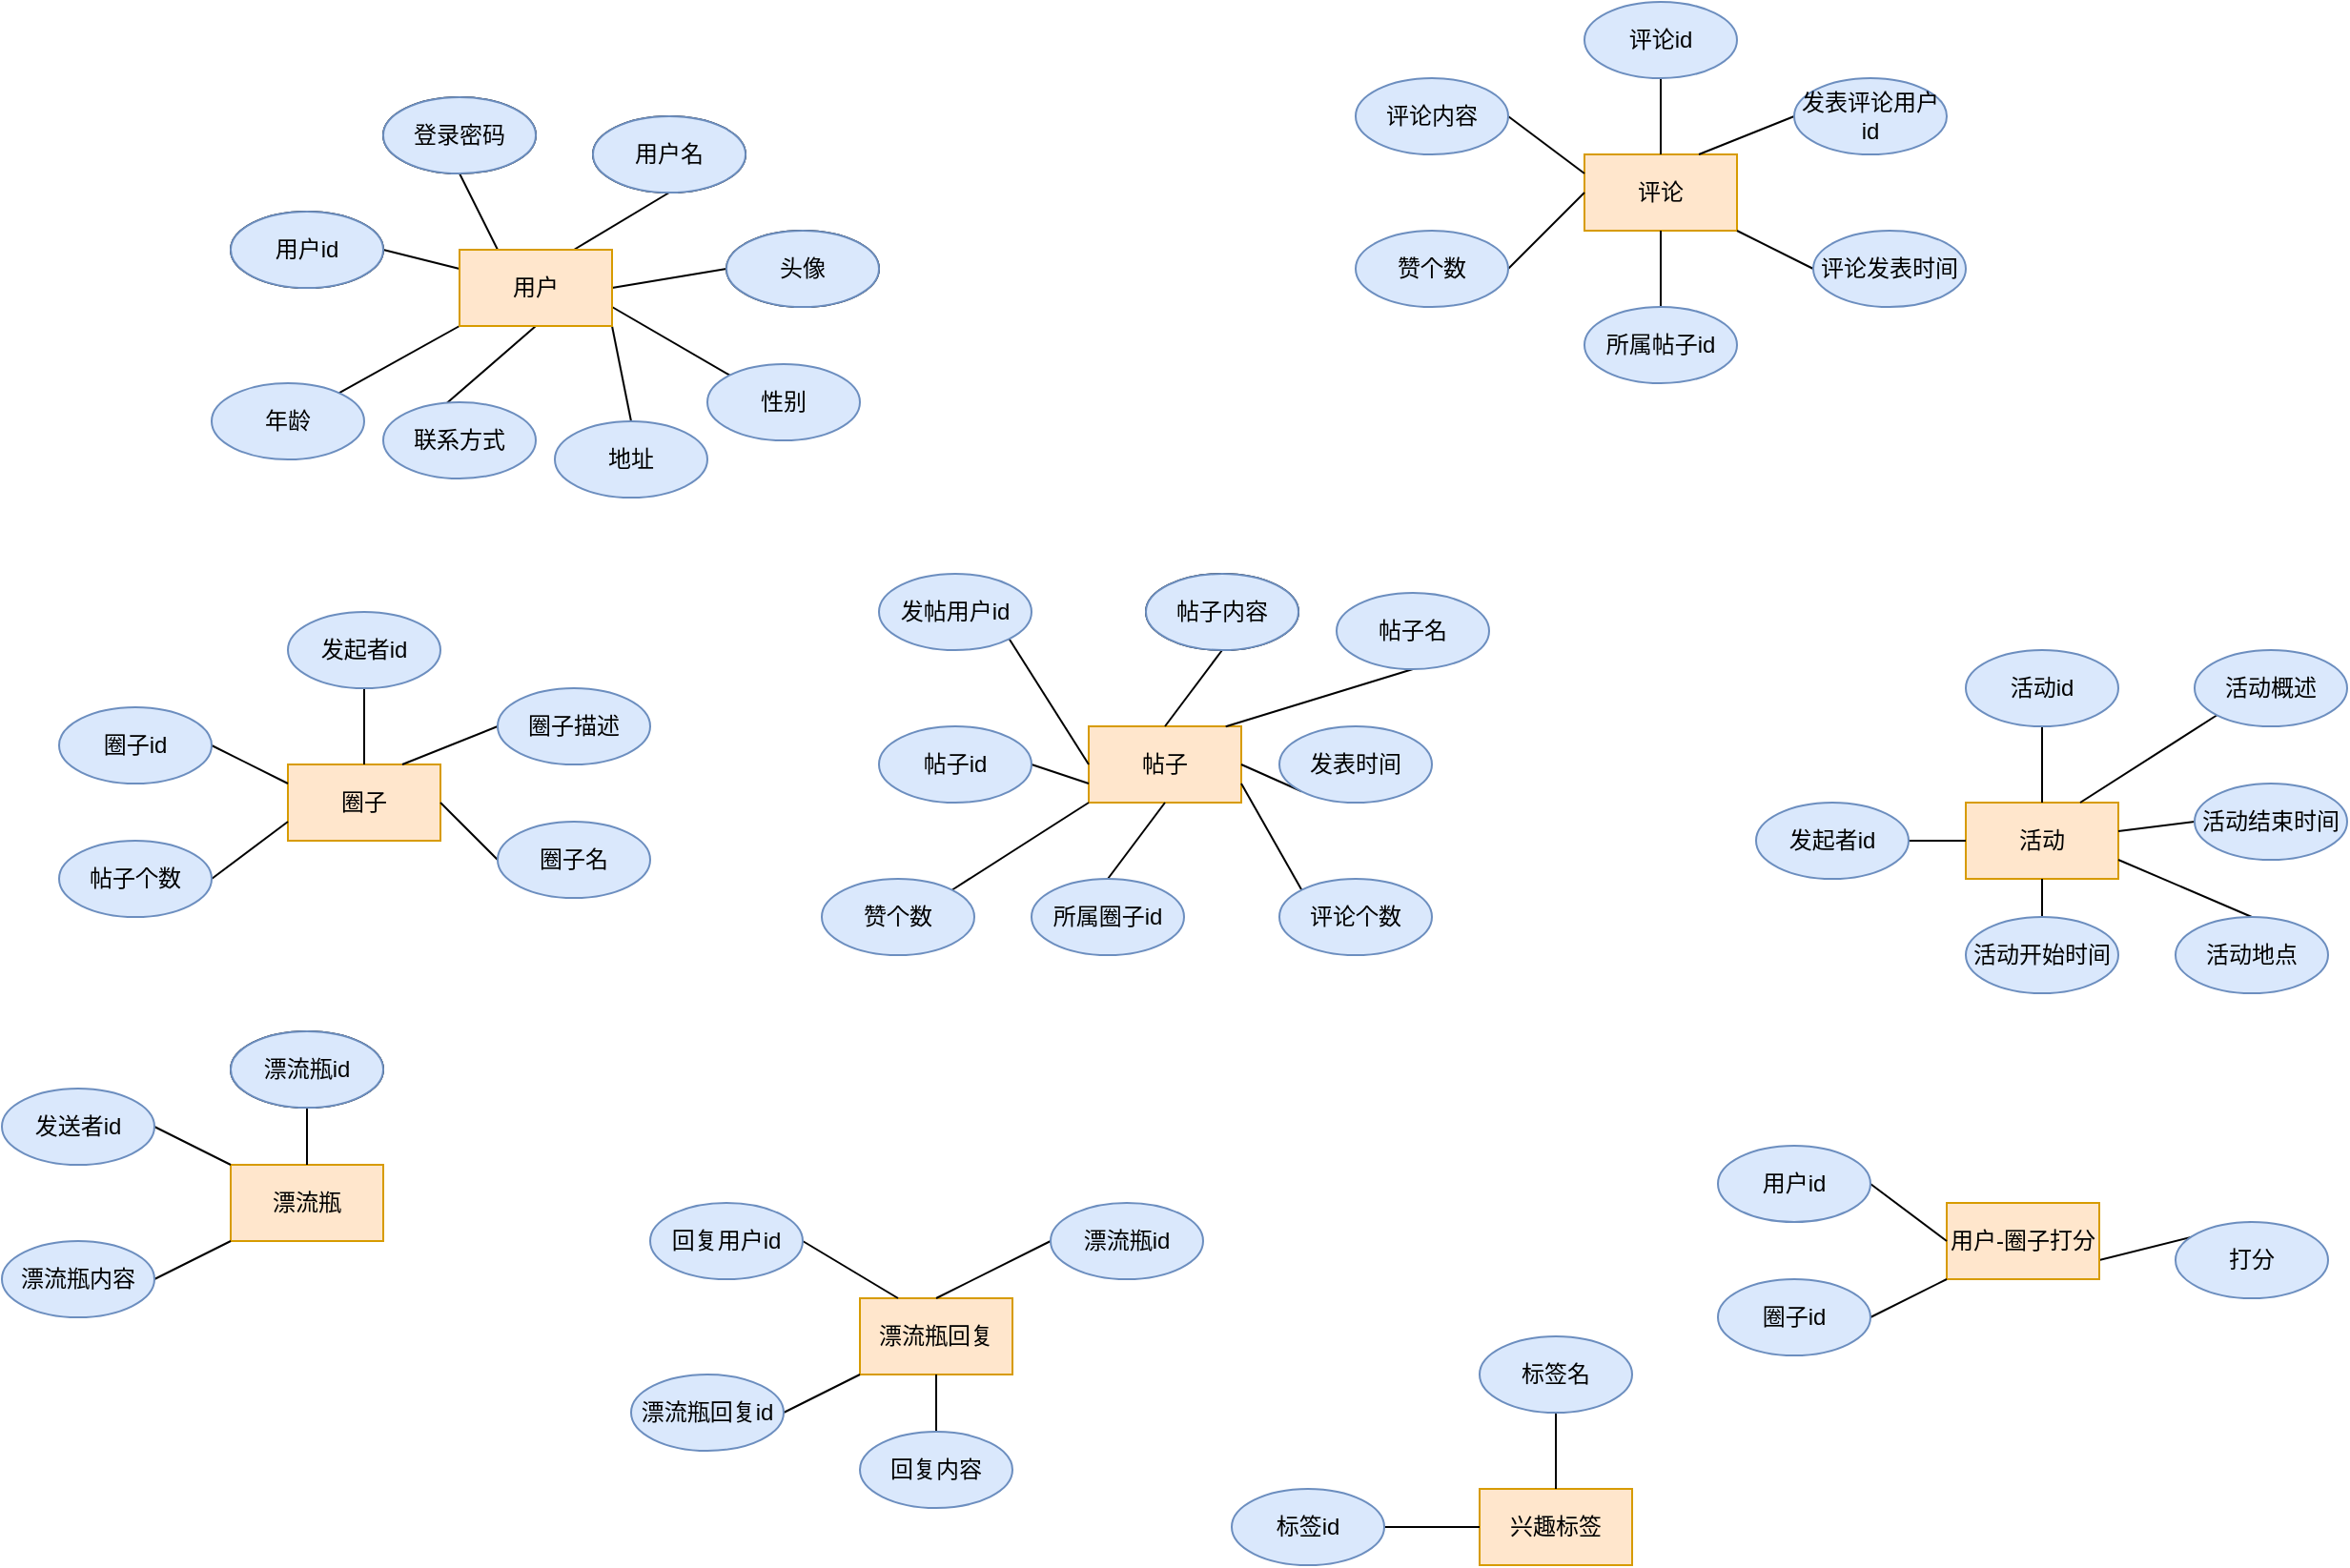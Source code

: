 <mxfile version="16.5.1" type="device"><diagram id="xInfcttw8nrmx8BQ5sxw" name="第 1 页"><mxGraphModel dx="1695" dy="1298" grid="1" gridSize="10" guides="1" tooltips="1" connect="1" arrows="1" fold="1" page="1" pageScale="1" pageWidth="1920" pageHeight="1200" math="0" shadow="0"><root><mxCell id="0"/><mxCell id="1" parent="0"/><mxCell id="R25PAJVeIMZyZ33Y5Q5--1" style="rounded=0;orthogonalLoop=1;jettySize=auto;html=1;exitX=0;exitY=0.25;exitDx=0;exitDy=0;entryX=1;entryY=0.5;entryDx=0;entryDy=0;endArrow=none;endFill=0;" parent="1" source="v2C_9lvYUQMxRupG6M7m-1" target="v2C_9lvYUQMxRupG6M7m-7" edge="1"><mxGeometry relative="1" as="geometry"/></mxCell><mxCell id="R25PAJVeIMZyZ33Y5Q5--2" style="edgeStyle=none;rounded=0;orthogonalLoop=1;jettySize=auto;html=1;exitX=0.25;exitY=0;exitDx=0;exitDy=0;entryX=0.5;entryY=1;entryDx=0;entryDy=0;endArrow=none;endFill=0;" parent="1" source="v2C_9lvYUQMxRupG6M7m-1" target="v2C_9lvYUQMxRupG6M7m-3" edge="1"><mxGeometry relative="1" as="geometry"/></mxCell><mxCell id="R25PAJVeIMZyZ33Y5Q5--3" style="edgeStyle=none;rounded=0;orthogonalLoop=1;jettySize=auto;html=1;exitX=0.75;exitY=0;exitDx=0;exitDy=0;entryX=0.5;entryY=1;entryDx=0;entryDy=0;endArrow=none;endFill=0;" parent="1" source="v2C_9lvYUQMxRupG6M7m-1" target="v2C_9lvYUQMxRupG6M7m-2" edge="1"><mxGeometry relative="1" as="geometry"/></mxCell><mxCell id="R25PAJVeIMZyZ33Y5Q5--4" style="edgeStyle=none;rounded=0;orthogonalLoop=1;jettySize=auto;html=1;exitX=1;exitY=0.5;exitDx=0;exitDy=0;entryX=0;entryY=0.5;entryDx=0;entryDy=0;endArrow=none;endFill=0;" parent="1" source="v2C_9lvYUQMxRupG6M7m-1" target="v2C_9lvYUQMxRupG6M7m-5" edge="1"><mxGeometry relative="1" as="geometry"/></mxCell><mxCell id="S6kVoLiV8K1FVqSx38r8-3" style="rounded=0;orthogonalLoop=1;jettySize=auto;html=1;exitX=0;exitY=1;exitDx=0;exitDy=0;endArrow=none;endFill=0;" edge="1" parent="1" source="v2C_9lvYUQMxRupG6M7m-1" target="S6kVoLiV8K1FVqSx38r8-1"><mxGeometry relative="1" as="geometry"/></mxCell><mxCell id="S6kVoLiV8K1FVqSx38r8-4" style="edgeStyle=none;rounded=0;orthogonalLoop=1;jettySize=auto;html=1;exitX=1;exitY=1;exitDx=0;exitDy=0;entryX=0.5;entryY=0;entryDx=0;entryDy=0;endArrow=none;endFill=0;" edge="1" parent="1" source="v2C_9lvYUQMxRupG6M7m-1" target="S6kVoLiV8K1FVqSx38r8-2"><mxGeometry relative="1" as="geometry"/></mxCell><mxCell id="S6kVoLiV8K1FVqSx38r8-6" style="edgeStyle=none;rounded=0;orthogonalLoop=1;jettySize=auto;html=1;exitX=0.5;exitY=1;exitDx=0;exitDy=0;entryX=0.4;entryY=0.042;entryDx=0;entryDy=0;entryPerimeter=0;endArrow=none;endFill=0;" edge="1" parent="1" source="v2C_9lvYUQMxRupG6M7m-1" target="R25PAJVeIMZyZ33Y5Q5--48"><mxGeometry relative="1" as="geometry"/></mxCell><mxCell id="S6kVoLiV8K1FVqSx38r8-7" style="edgeStyle=none;rounded=0;orthogonalLoop=1;jettySize=auto;html=1;exitX=1;exitY=0.75;exitDx=0;exitDy=0;entryX=0;entryY=0;entryDx=0;entryDy=0;endArrow=none;endFill=0;" edge="1" parent="1" source="v2C_9lvYUQMxRupG6M7m-1" target="S6kVoLiV8K1FVqSx38r8-5"><mxGeometry relative="1" as="geometry"/></mxCell><mxCell id="v2C_9lvYUQMxRupG6M7m-1" value="用户" style="rounded=0;whiteSpace=wrap;html=1;fillColor=#ffe6cc;strokeColor=#d79b00;" parent="1" vertex="1"><mxGeometry x="510" y="260" width="80" height="40" as="geometry"/></mxCell><mxCell id="v2C_9lvYUQMxRupG6M7m-2" value="用户名" style="ellipse;whiteSpace=wrap;html=1;" parent="1" vertex="1"><mxGeometry x="580" y="190" width="80" height="40" as="geometry"/></mxCell><mxCell id="v2C_9lvYUQMxRupG6M7m-3" value="登录密码" style="ellipse;whiteSpace=wrap;html=1;" parent="1" vertex="1"><mxGeometry x="470" y="180" width="80" height="40" as="geometry"/></mxCell><mxCell id="v2C_9lvYUQMxRupG6M7m-5" value="头像" style="ellipse;whiteSpace=wrap;html=1;" parent="1" vertex="1"><mxGeometry x="650" y="250" width="80" height="40" as="geometry"/></mxCell><mxCell id="v2C_9lvYUQMxRupG6M7m-7" value="用户id" style="ellipse;whiteSpace=wrap;html=1;" parent="1" vertex="1"><mxGeometry x="390" y="240" width="80" height="40" as="geometry"/></mxCell><mxCell id="v2C_9lvYUQMxRupG6M7m-8" value="圈子" style="rounded=0;whiteSpace=wrap;html=1;fillColor=#ffe6cc;strokeColor=#d79b00;" parent="1" vertex="1"><mxGeometry x="420" y="530" width="80" height="40" as="geometry"/></mxCell><mxCell id="R25PAJVeIMZyZ33Y5Q5--13" style="edgeStyle=none;rounded=0;orthogonalLoop=1;jettySize=auto;html=1;exitX=1;exitY=0.5;exitDx=0;exitDy=0;endArrow=none;endFill=0;entryX=0;entryY=0.25;entryDx=0;entryDy=0;" parent="1" source="v2C_9lvYUQMxRupG6M7m-9" target="v2C_9lvYUQMxRupG6M7m-8" edge="1"><mxGeometry relative="1" as="geometry"><mxPoint x="410" y="570" as="targetPoint"/></mxGeometry></mxCell><mxCell id="v2C_9lvYUQMxRupG6M7m-9" value="圈子id" style="ellipse;whiteSpace=wrap;html=1;fillColor=#dae8fc;strokeColor=#6c8ebf;" parent="1" vertex="1"><mxGeometry x="300" y="500" width="80" height="40" as="geometry"/></mxCell><mxCell id="R25PAJVeIMZyZ33Y5Q5--12" style="edgeStyle=none;rounded=0;orthogonalLoop=1;jettySize=auto;html=1;exitX=0.5;exitY=1;exitDx=0;exitDy=0;entryX=0.5;entryY=0;entryDx=0;entryDy=0;endArrow=none;endFill=0;" parent="1" source="v2C_9lvYUQMxRupG6M7m-10" target="v2C_9lvYUQMxRupG6M7m-8" edge="1"><mxGeometry relative="1" as="geometry"/></mxCell><mxCell id="v2C_9lvYUQMxRupG6M7m-10" value="发起者id" style="ellipse;whiteSpace=wrap;html=1;fillColor=#dae8fc;strokeColor=#6c8ebf;" parent="1" vertex="1"><mxGeometry x="420" y="450" width="80" height="40" as="geometry"/></mxCell><mxCell id="v2C_9lvYUQMxRupG6M7m-11" value="帖子" style="rounded=0;whiteSpace=wrap;html=1;fillColor=#ffe6cc;strokeColor=#d79b00;" parent="1" vertex="1"><mxGeometry x="840" y="510" width="80" height="40" as="geometry"/></mxCell><mxCell id="R25PAJVeIMZyZ33Y5Q5--18" style="edgeStyle=none;rounded=0;orthogonalLoop=1;jettySize=auto;html=1;exitX=1;exitY=0.5;exitDx=0;exitDy=0;endArrow=none;endFill=0;entryX=0;entryY=0.75;entryDx=0;entryDy=0;" parent="1" source="v2C_9lvYUQMxRupG6M7m-12" target="v2C_9lvYUQMxRupG6M7m-11" edge="1"><mxGeometry relative="1" as="geometry"><mxPoint x="830" y="550" as="targetPoint"/></mxGeometry></mxCell><mxCell id="v2C_9lvYUQMxRupG6M7m-12" value="帖子id" style="ellipse;whiteSpace=wrap;html=1;fillColor=#dae8fc;strokeColor=#6c8ebf;" parent="1" vertex="1"><mxGeometry x="730" y="510" width="80" height="40" as="geometry"/></mxCell><mxCell id="R25PAJVeIMZyZ33Y5Q5--20" style="edgeStyle=none;rounded=0;orthogonalLoop=1;jettySize=auto;html=1;exitX=0.5;exitY=0;exitDx=0;exitDy=0;entryX=0.5;entryY=1;entryDx=0;entryDy=0;endArrow=none;endFill=0;" parent="1" source="v2C_9lvYUQMxRupG6M7m-13" target="v2C_9lvYUQMxRupG6M7m-11" edge="1"><mxGeometry relative="1" as="geometry"/></mxCell><mxCell id="v2C_9lvYUQMxRupG6M7m-13" value="所属圈子id" style="ellipse;whiteSpace=wrap;html=1;fillColor=#dae8fc;strokeColor=#6c8ebf;" parent="1" vertex="1"><mxGeometry x="810" y="590" width="80" height="40" as="geometry"/></mxCell><mxCell id="R25PAJVeIMZyZ33Y5Q5--16" style="edgeStyle=none;rounded=0;orthogonalLoop=1;jettySize=auto;html=1;exitX=0;exitY=0.5;exitDx=0;exitDy=0;entryX=0.75;entryY=0;entryDx=0;entryDy=0;endArrow=none;endFill=0;" parent="1" source="v2C_9lvYUQMxRupG6M7m-15" target="v2C_9lvYUQMxRupG6M7m-8" edge="1"><mxGeometry relative="1" as="geometry"/></mxCell><mxCell id="v2C_9lvYUQMxRupG6M7m-15" value="圈子描述" style="ellipse;whiteSpace=wrap;html=1;fillColor=#dae8fc;strokeColor=#6c8ebf;" parent="1" vertex="1"><mxGeometry x="530" y="490" width="80" height="40" as="geometry"/></mxCell><mxCell id="v2C_9lvYUQMxRupG6M7m-16" value="帖子内容" style="ellipse;whiteSpace=wrap;html=1;" parent="1" vertex="1"><mxGeometry x="870" y="430" width="80" height="40" as="geometry"/></mxCell><mxCell id="R25PAJVeIMZyZ33Y5Q5--17" style="edgeStyle=none;rounded=0;orthogonalLoop=1;jettySize=auto;html=1;exitX=1;exitY=1;exitDx=0;exitDy=0;entryX=0;entryY=0.5;entryDx=0;entryDy=0;endArrow=none;endFill=0;" parent="1" source="v2C_9lvYUQMxRupG6M7m-17" target="v2C_9lvYUQMxRupG6M7m-11" edge="1"><mxGeometry relative="1" as="geometry"/></mxCell><mxCell id="v2C_9lvYUQMxRupG6M7m-17" value="发帖用户id" style="ellipse;whiteSpace=wrap;html=1;fillColor=#dae8fc;strokeColor=#6c8ebf;" parent="1" vertex="1"><mxGeometry x="730" y="430" width="80" height="40" as="geometry"/></mxCell><mxCell id="v2C_9lvYUQMxRupG6M7m-18" value="评论" style="rounded=0;whiteSpace=wrap;html=1;fillColor=#ffe6cc;strokeColor=#d79b00;" parent="1" vertex="1"><mxGeometry x="1100" y="210" width="80" height="40" as="geometry"/></mxCell><mxCell id="R25PAJVeIMZyZ33Y5Q5--14" style="edgeStyle=none;rounded=0;orthogonalLoop=1;jettySize=auto;html=1;exitX=1;exitY=0.5;exitDx=0;exitDy=0;entryX=0;entryY=0.75;entryDx=0;entryDy=0;endArrow=none;endFill=0;" parent="1" source="v2C_9lvYUQMxRupG6M7m-19" target="v2C_9lvYUQMxRupG6M7m-8" edge="1"><mxGeometry relative="1" as="geometry"/></mxCell><mxCell id="v2C_9lvYUQMxRupG6M7m-19" value="帖子个数" style="ellipse;whiteSpace=wrap;html=1;fillColor=#dae8fc;strokeColor=#6c8ebf;" parent="1" vertex="1"><mxGeometry x="300" y="570" width="80" height="40" as="geometry"/></mxCell><mxCell id="R25PAJVeIMZyZ33Y5Q5--23" style="edgeStyle=none;rounded=0;orthogonalLoop=1;jettySize=auto;html=1;exitX=0;exitY=1;exitDx=0;exitDy=0;entryX=1;entryY=0.5;entryDx=0;entryDy=0;endArrow=none;endFill=0;" parent="1" source="v2C_9lvYUQMxRupG6M7m-20" target="v2C_9lvYUQMxRupG6M7m-11" edge="1"><mxGeometry relative="1" as="geometry"/></mxCell><mxCell id="v2C_9lvYUQMxRupG6M7m-20" value="发表时间" style="ellipse;whiteSpace=wrap;html=1;fillColor=#dae8fc;strokeColor=#6c8ebf;" parent="1" vertex="1"><mxGeometry x="940" y="510" width="80" height="40" as="geometry"/></mxCell><mxCell id="R25PAJVeIMZyZ33Y5Q5--24" style="edgeStyle=none;rounded=0;orthogonalLoop=1;jettySize=auto;html=1;exitX=0;exitY=0;exitDx=0;exitDy=0;entryX=1;entryY=0.75;entryDx=0;entryDy=0;endArrow=none;endFill=0;" parent="1" source="v2C_9lvYUQMxRupG6M7m-21" target="v2C_9lvYUQMxRupG6M7m-11" edge="1"><mxGeometry relative="1" as="geometry"/></mxCell><mxCell id="v2C_9lvYUQMxRupG6M7m-21" value="评论个数" style="ellipse;whiteSpace=wrap;html=1;fillColor=#dae8fc;strokeColor=#6c8ebf;" parent="1" vertex="1"><mxGeometry x="940" y="590" width="80" height="40" as="geometry"/></mxCell><mxCell id="R25PAJVeIMZyZ33Y5Q5--21" style="edgeStyle=none;rounded=0;orthogonalLoop=1;jettySize=auto;html=1;exitX=0.5;exitY=1;exitDx=0;exitDy=0;entryX=0.5;entryY=0;entryDx=0;entryDy=0;endArrow=none;endFill=0;" parent="1" source="v2C_9lvYUQMxRupG6M7m-22" target="v2C_9lvYUQMxRupG6M7m-11" edge="1"><mxGeometry relative="1" as="geometry"/></mxCell><mxCell id="v2C_9lvYUQMxRupG6M7m-22" value="帖子内容" style="ellipse;whiteSpace=wrap;html=1;fillColor=#dae8fc;strokeColor=#6c8ebf;" parent="1" vertex="1"><mxGeometry x="870" y="430" width="80" height="40" as="geometry"/></mxCell><mxCell id="R25PAJVeIMZyZ33Y5Q5--6" style="edgeStyle=none;rounded=0;orthogonalLoop=1;jettySize=auto;html=1;exitX=0.5;exitY=1;exitDx=0;exitDy=0;endArrow=none;endFill=0;" parent="1" source="v2C_9lvYUQMxRupG6M7m-23" target="v2C_9lvYUQMxRupG6M7m-18" edge="1"><mxGeometry relative="1" as="geometry"/></mxCell><mxCell id="v2C_9lvYUQMxRupG6M7m-23" value="评论id&lt;span style=&quot;color: rgba(0 , 0 , 0 , 0) ; font-family: monospace ; font-size: 0px&quot;&gt;%3CmxGraphModel%3E%3Croot%3E%3CmxCell%20id%3D%220%22%2F%3E%3CmxCell%20id%3D%221%22%20parent%3D%220%22%2F%3E%3CmxCell%20id%3D%222%22%20value%3D%22%E5%B8%96%E5%AD%90%E5%86%85%E5%AE%B9%22%20style%3D%22ellipse%3BwhiteSpace%3Dwrap%3Bhtml%3D1%3B%22%20vertex%3D%221%22%20parent%3D%221%22%3E%3CmxGeometry%20x%3D%22730%22%20y%3D%22600%22%20width%3D%2280%22%20height%3D%2240%22%20as%3D%22geometry%22%2F%3E%3C%2FmxCell%3E%3C%2Froot%3E%3C%2FmxGraphModel%3E&lt;/span&gt;" style="ellipse;whiteSpace=wrap;html=1;fillColor=#dae8fc;strokeColor=#6c8ebf;" parent="1" vertex="1"><mxGeometry x="1100" y="130" width="80" height="40" as="geometry"/></mxCell><mxCell id="R25PAJVeIMZyZ33Y5Q5--7" style="edgeStyle=none;rounded=0;orthogonalLoop=1;jettySize=auto;html=1;exitX=1;exitY=0.5;exitDx=0;exitDy=0;entryX=0;entryY=0.25;entryDx=0;entryDy=0;endArrow=none;endFill=0;" parent="1" source="v2C_9lvYUQMxRupG6M7m-24" target="v2C_9lvYUQMxRupG6M7m-18" edge="1"><mxGeometry relative="1" as="geometry"/></mxCell><mxCell id="v2C_9lvYUQMxRupG6M7m-24" value="评论内容" style="ellipse;whiteSpace=wrap;html=1;fillColor=#dae8fc;strokeColor=#6c8ebf;" parent="1" vertex="1"><mxGeometry x="980" y="170" width="80" height="40" as="geometry"/></mxCell><mxCell id="R25PAJVeIMZyZ33Y5Q5--8" style="edgeStyle=none;rounded=0;orthogonalLoop=1;jettySize=auto;html=1;exitX=1;exitY=0.5;exitDx=0;exitDy=0;entryX=0;entryY=0.5;entryDx=0;entryDy=0;endArrow=none;endFill=0;" parent="1" source="v2C_9lvYUQMxRupG6M7m-25" target="v2C_9lvYUQMxRupG6M7m-18" edge="1"><mxGeometry relative="1" as="geometry"/></mxCell><mxCell id="v2C_9lvYUQMxRupG6M7m-25" value="赞个数" style="ellipse;whiteSpace=wrap;html=1;fillColor=#dae8fc;strokeColor=#6c8ebf;" parent="1" vertex="1"><mxGeometry x="980" y="250" width="80" height="40" as="geometry"/></mxCell><mxCell id="R25PAJVeIMZyZ33Y5Q5--19" style="edgeStyle=none;rounded=0;orthogonalLoop=1;jettySize=auto;html=1;exitX=1;exitY=0;exitDx=0;exitDy=0;entryX=0;entryY=1;entryDx=0;entryDy=0;endArrow=none;endFill=0;" parent="1" source="v2C_9lvYUQMxRupG6M7m-26" target="v2C_9lvYUQMxRupG6M7m-11" edge="1"><mxGeometry relative="1" as="geometry"/></mxCell><mxCell id="v2C_9lvYUQMxRupG6M7m-26" value="赞个数" style="ellipse;whiteSpace=wrap;html=1;fillColor=#dae8fc;strokeColor=#6c8ebf;" parent="1" vertex="1"><mxGeometry x="700" y="590" width="80" height="40" as="geometry"/></mxCell><mxCell id="R25PAJVeIMZyZ33Y5Q5--9" style="edgeStyle=none;rounded=0;orthogonalLoop=1;jettySize=auto;html=1;exitX=0.5;exitY=0;exitDx=0;exitDy=0;entryX=0.5;entryY=1;entryDx=0;entryDy=0;endArrow=none;endFill=0;" parent="1" source="v2C_9lvYUQMxRupG6M7m-27" target="v2C_9lvYUQMxRupG6M7m-18" edge="1"><mxGeometry relative="1" as="geometry"/></mxCell><mxCell id="v2C_9lvYUQMxRupG6M7m-27" value="所属帖子id" style="ellipse;whiteSpace=wrap;html=1;fillColor=#dae8fc;strokeColor=#6c8ebf;" parent="1" vertex="1"><mxGeometry x="1100" y="290" width="80" height="40" as="geometry"/></mxCell><mxCell id="R25PAJVeIMZyZ33Y5Q5--10" style="edgeStyle=none;rounded=0;orthogonalLoop=1;jettySize=auto;html=1;exitX=0;exitY=0.5;exitDx=0;exitDy=0;entryX=0.75;entryY=0;entryDx=0;entryDy=0;endArrow=none;endFill=0;" parent="1" source="v2C_9lvYUQMxRupG6M7m-28" target="v2C_9lvYUQMxRupG6M7m-18" edge="1"><mxGeometry relative="1" as="geometry"/></mxCell><mxCell id="v2C_9lvYUQMxRupG6M7m-28" value="发表评论用户id" style="ellipse;whiteSpace=wrap;html=1;fillColor=#dae8fc;strokeColor=#6c8ebf;" parent="1" vertex="1"><mxGeometry x="1210" y="170" width="80" height="40" as="geometry"/></mxCell><mxCell id="R25PAJVeIMZyZ33Y5Q5--11" style="edgeStyle=none;rounded=0;orthogonalLoop=1;jettySize=auto;html=1;exitX=0;exitY=0.5;exitDx=0;exitDy=0;endArrow=none;endFill=0;" parent="1" source="v2C_9lvYUQMxRupG6M7m-29" target="v2C_9lvYUQMxRupG6M7m-18" edge="1"><mxGeometry relative="1" as="geometry"/></mxCell><mxCell id="v2C_9lvYUQMxRupG6M7m-29" value="评论发表时间" style="ellipse;whiteSpace=wrap;html=1;fillColor=#dae8fc;strokeColor=#6c8ebf;" parent="1" vertex="1"><mxGeometry x="1220" y="250" width="80" height="40" as="geometry"/></mxCell><mxCell id="v2C_9lvYUQMxRupG6M7m-30" value="漂流瓶" style="rounded=0;whiteSpace=wrap;html=1;fillColor=#ffe6cc;strokeColor=#d79b00;" parent="1" vertex="1"><mxGeometry x="390" y="740" width="80" height="40" as="geometry"/></mxCell><mxCell id="R25PAJVeIMZyZ33Y5Q5--38" style="edgeStyle=none;rounded=0;orthogonalLoop=1;jettySize=auto;html=1;exitX=1;exitY=0.5;exitDx=0;exitDy=0;entryX=0;entryY=0;entryDx=0;entryDy=0;endArrow=none;endFill=0;" parent="1" source="v2C_9lvYUQMxRupG6M7m-31" target="v2C_9lvYUQMxRupG6M7m-30" edge="1"><mxGeometry relative="1" as="geometry"/></mxCell><mxCell id="v2C_9lvYUQMxRupG6M7m-31" value="发送者id" style="ellipse;whiteSpace=wrap;html=1;fillColor=#dae8fc;strokeColor=#6c8ebf;" parent="1" vertex="1"><mxGeometry x="270" y="700" width="80" height="40" as="geometry"/></mxCell><mxCell id="R25PAJVeIMZyZ33Y5Q5--39" style="edgeStyle=none;rounded=0;orthogonalLoop=1;jettySize=auto;html=1;exitX=1;exitY=0.5;exitDx=0;exitDy=0;endArrow=none;endFill=0;" parent="1" source="v2C_9lvYUQMxRupG6M7m-33" target="v2C_9lvYUQMxRupG6M7m-30" edge="1"><mxGeometry relative="1" as="geometry"/></mxCell><mxCell id="v2C_9lvYUQMxRupG6M7m-33" value="漂流瓶内容" style="ellipse;whiteSpace=wrap;html=1;fillColor=#dae8fc;strokeColor=#6c8ebf;" parent="1" vertex="1"><mxGeometry x="270" y="780" width="80" height="40" as="geometry"/></mxCell><mxCell id="v2C_9lvYUQMxRupG6M7m-34" value="漂流瓶回复" style="rounded=0;whiteSpace=wrap;html=1;fillColor=#ffe6cc;strokeColor=#d79b00;" parent="1" vertex="1"><mxGeometry x="720" y="810" width="80" height="40" as="geometry"/></mxCell><mxCell id="R25PAJVeIMZyZ33Y5Q5--41" style="edgeStyle=none;rounded=0;orthogonalLoop=1;jettySize=auto;html=1;exitX=1;exitY=0.5;exitDx=0;exitDy=0;entryX=0.25;entryY=0;entryDx=0;entryDy=0;endArrow=none;endFill=0;" parent="1" source="v2C_9lvYUQMxRupG6M7m-35" target="v2C_9lvYUQMxRupG6M7m-34" edge="1"><mxGeometry relative="1" as="geometry"/></mxCell><mxCell id="v2C_9lvYUQMxRupG6M7m-35" value="回复用户id" style="ellipse;whiteSpace=wrap;html=1;fillColor=#dae8fc;strokeColor=#6c8ebf;" parent="1" vertex="1"><mxGeometry x="610" y="760" width="80" height="40" as="geometry"/></mxCell><mxCell id="R25PAJVeIMZyZ33Y5Q5--40" style="edgeStyle=none;rounded=0;orthogonalLoop=1;jettySize=auto;html=1;exitX=0;exitY=0.5;exitDx=0;exitDy=0;entryX=0.5;entryY=0;entryDx=0;entryDy=0;endArrow=none;endFill=0;" parent="1" source="v2C_9lvYUQMxRupG6M7m-36" target="v2C_9lvYUQMxRupG6M7m-34" edge="1"><mxGeometry relative="1" as="geometry"/></mxCell><mxCell id="v2C_9lvYUQMxRupG6M7m-36" value="漂流瓶id" style="ellipse;whiteSpace=wrap;html=1;fillColor=#dae8fc;strokeColor=#6c8ebf;" parent="1" vertex="1"><mxGeometry x="820" y="760" width="80" height="40" as="geometry"/></mxCell><mxCell id="R25PAJVeIMZyZ33Y5Q5--43" style="edgeStyle=none;rounded=0;orthogonalLoop=1;jettySize=auto;html=1;exitX=0.5;exitY=0;exitDx=0;exitDy=0;entryX=0.5;entryY=1;entryDx=0;entryDy=0;endArrow=none;endFill=0;" parent="1" source="v2C_9lvYUQMxRupG6M7m-37" target="v2C_9lvYUQMxRupG6M7m-34" edge="1"><mxGeometry relative="1" as="geometry"/></mxCell><mxCell id="v2C_9lvYUQMxRupG6M7m-37" value="回复内容" style="ellipse;whiteSpace=wrap;html=1;fillColor=#dae8fc;strokeColor=#6c8ebf;" parent="1" vertex="1"><mxGeometry x="720" y="880" width="80" height="40" as="geometry"/></mxCell><mxCell id="R25PAJVeIMZyZ33Y5Q5--36" style="edgeStyle=none;rounded=0;orthogonalLoop=1;jettySize=auto;html=1;exitX=0.5;exitY=1;exitDx=0;exitDy=0;entryX=0.5;entryY=0;entryDx=0;entryDy=0;endArrow=none;endFill=0;" parent="1" source="v2C_9lvYUQMxRupG6M7m-38" target="v2C_9lvYUQMxRupG6M7m-41" edge="1"><mxGeometry relative="1" as="geometry"/></mxCell><mxCell id="v2C_9lvYUQMxRupG6M7m-38" value="用户-圈子打分" style="rounded=0;whiteSpace=wrap;html=1;fillColor=#ffe6cc;strokeColor=#d79b00;" parent="1" vertex="1"><mxGeometry x="1290" y="760" width="80" height="40" as="geometry"/></mxCell><mxCell id="R25PAJVeIMZyZ33Y5Q5--31" style="edgeStyle=none;rounded=0;orthogonalLoop=1;jettySize=auto;html=1;exitX=1;exitY=0.5;exitDx=0;exitDy=0;entryX=0;entryY=0.5;entryDx=0;entryDy=0;endArrow=none;endFill=0;" parent="1" source="v2C_9lvYUQMxRupG6M7m-39" target="v2C_9lvYUQMxRupG6M7m-38" edge="1"><mxGeometry relative="1" as="geometry"/></mxCell><mxCell id="v2C_9lvYUQMxRupG6M7m-39" value="用户id" style="ellipse;whiteSpace=wrap;html=1;fillColor=#dae8fc;strokeColor=#6c8ebf;" parent="1" vertex="1"><mxGeometry x="1170" y="730" width="80" height="40" as="geometry"/></mxCell><mxCell id="R25PAJVeIMZyZ33Y5Q5--33" style="edgeStyle=none;rounded=0;orthogonalLoop=1;jettySize=auto;html=1;exitX=1;exitY=0.5;exitDx=0;exitDy=0;entryX=0;entryY=1;entryDx=0;entryDy=0;endArrow=none;endFill=0;" parent="1" source="v2C_9lvYUQMxRupG6M7m-40" target="v2C_9lvYUQMxRupG6M7m-38" edge="1"><mxGeometry relative="1" as="geometry"/></mxCell><mxCell id="v2C_9lvYUQMxRupG6M7m-40" value="圈子id" style="ellipse;whiteSpace=wrap;html=1;fillColor=#dae8fc;strokeColor=#6c8ebf;" parent="1" vertex="1"><mxGeometry x="1170" y="800" width="80" height="40" as="geometry"/></mxCell><mxCell id="v2C_9lvYUQMxRupG6M7m-41" value="打分" style="ellipse;whiteSpace=wrap;html=1;fillColor=#dae8fc;strokeColor=#6c8ebf;" parent="1" vertex="1"><mxGeometry x="1410" y="770" width="80" height="40" as="geometry"/></mxCell><mxCell id="v2C_9lvYUQMxRupG6M7m-43" value="活动" style="rounded=0;whiteSpace=wrap;html=1;fillColor=#ffe6cc;strokeColor=#d79b00;" parent="1" vertex="1"><mxGeometry x="1300" y="550" width="80" height="40" as="geometry"/></mxCell><mxCell id="R25PAJVeIMZyZ33Y5Q5--25" style="edgeStyle=none;rounded=0;orthogonalLoop=1;jettySize=auto;html=1;exitX=0.5;exitY=1;exitDx=0;exitDy=0;endArrow=none;endFill=0;" parent="1" source="v2C_9lvYUQMxRupG6M7m-44" target="v2C_9lvYUQMxRupG6M7m-43" edge="1"><mxGeometry relative="1" as="geometry"/></mxCell><mxCell id="v2C_9lvYUQMxRupG6M7m-44" value="活动id" style="ellipse;whiteSpace=wrap;html=1;fillColor=#dae8fc;strokeColor=#6c8ebf;" parent="1" vertex="1"><mxGeometry x="1300" y="470" width="80" height="40" as="geometry"/></mxCell><mxCell id="R25PAJVeIMZyZ33Y5Q5--26" style="edgeStyle=none;rounded=0;orthogonalLoop=1;jettySize=auto;html=1;exitX=1;exitY=0.5;exitDx=0;exitDy=0;entryX=0;entryY=0.5;entryDx=0;entryDy=0;endArrow=none;endFill=0;" parent="1" source="v2C_9lvYUQMxRupG6M7m-45" target="v2C_9lvYUQMxRupG6M7m-43" edge="1"><mxGeometry relative="1" as="geometry"/></mxCell><mxCell id="v2C_9lvYUQMxRupG6M7m-45" value="发起者id" style="ellipse;whiteSpace=wrap;html=1;fillColor=#dae8fc;strokeColor=#6c8ebf;" parent="1" vertex="1"><mxGeometry x="1190" y="550" width="80" height="40" as="geometry"/></mxCell><mxCell id="R25PAJVeIMZyZ33Y5Q5--27" style="edgeStyle=none;rounded=0;orthogonalLoop=1;jettySize=auto;html=1;exitX=0;exitY=1;exitDx=0;exitDy=0;entryX=0.75;entryY=0;entryDx=0;entryDy=0;endArrow=none;endFill=0;" parent="1" source="v2C_9lvYUQMxRupG6M7m-46" target="v2C_9lvYUQMxRupG6M7m-43" edge="1"><mxGeometry relative="1" as="geometry"/></mxCell><mxCell id="v2C_9lvYUQMxRupG6M7m-46" value="活动概述" style="ellipse;whiteSpace=wrap;html=1;fillColor=#dae8fc;strokeColor=#6c8ebf;" parent="1" vertex="1"><mxGeometry x="1420" y="470" width="80" height="40" as="geometry"/></mxCell><mxCell id="R25PAJVeIMZyZ33Y5Q5--28" style="edgeStyle=none;rounded=0;orthogonalLoop=1;jettySize=auto;html=1;exitX=0;exitY=0.5;exitDx=0;exitDy=0;endArrow=none;endFill=0;" parent="1" source="v2C_9lvYUQMxRupG6M7m-47" target="v2C_9lvYUQMxRupG6M7m-43" edge="1"><mxGeometry relative="1" as="geometry"/></mxCell><mxCell id="v2C_9lvYUQMxRupG6M7m-47" value="活动结束时间" style="ellipse;whiteSpace=wrap;html=1;fillColor=#dae8fc;strokeColor=#6c8ebf;" parent="1" vertex="1"><mxGeometry x="1420" y="540" width="80" height="40" as="geometry"/></mxCell><mxCell id="v2C_9lvYUQMxRupG6M7m-210" value="兴趣标签" style="rounded=0;whiteSpace=wrap;html=1;fillColor=#ffe6cc;strokeColor=#d79b00;" parent="1" vertex="1"><mxGeometry x="1045" y="910" width="80" height="40" as="geometry"/></mxCell><mxCell id="R25PAJVeIMZyZ33Y5Q5--45" style="edgeStyle=none;rounded=0;orthogonalLoop=1;jettySize=auto;html=1;exitX=1;exitY=0.5;exitDx=0;exitDy=0;endArrow=none;endFill=0;" parent="1" source="v2C_9lvYUQMxRupG6M7m-211" target="v2C_9lvYUQMxRupG6M7m-210" edge="1"><mxGeometry relative="1" as="geometry"/></mxCell><mxCell id="v2C_9lvYUQMxRupG6M7m-211" value="&lt;span style=&quot;color: rgba(0 , 0 , 0 , 0) ; font-family: monospace ; font-size: 0px&quot;&gt;%3CmxGraphModel%3E%3Croot%3E%3CmxCell%20id%3D%220%22%2F%3E%3CmxCell%20id%3D%221%22%20parent%3D%220%22%2F%3E%3CmxCell%20id%3D%222%22%20value%3D%22%E5%9B%9E%E5%A4%8D%E5%86%85%E5%AE%B9%22%20style%3D%22ellipse%3BwhiteSpace%3Dwrap%3Bhtml%3D1%3B%22%20vertex%3D%221%22%20parent%3D%221%22%3E%3CmxGeometry%20x%3D%22720%22%20y%3D%22880%22%20width%3D%2280%22%20height%3D%2240%22%20as%3D%22geometry%22%2F%3E%3C%2FmxCell%3E%3C%2Froot%3E%3C%2FmxGraphModel%3E&lt;/span&gt;标签id" style="ellipse;whiteSpace=wrap;html=1;fillColor=#dae8fc;strokeColor=#6c8ebf;" parent="1" vertex="1"><mxGeometry x="915" y="910" width="80" height="40" as="geometry"/></mxCell><mxCell id="R25PAJVeIMZyZ33Y5Q5--44" style="edgeStyle=none;rounded=0;orthogonalLoop=1;jettySize=auto;html=1;exitX=0.5;exitY=1;exitDx=0;exitDy=0;endArrow=none;endFill=0;" parent="1" source="v2C_9lvYUQMxRupG6M7m-212" target="v2C_9lvYUQMxRupG6M7m-210" edge="1"><mxGeometry relative="1" as="geometry"/></mxCell><mxCell id="v2C_9lvYUQMxRupG6M7m-212" value="标签名" style="ellipse;whiteSpace=wrap;html=1;fillColor=#dae8fc;strokeColor=#6c8ebf;" parent="1" vertex="1"><mxGeometry x="1045" y="830" width="80" height="40" as="geometry"/></mxCell><mxCell id="R25PAJVeIMZyZ33Y5Q5--37" style="edgeStyle=none;rounded=0;orthogonalLoop=1;jettySize=auto;html=1;exitX=0.5;exitY=1;exitDx=0;exitDy=0;entryX=0.5;entryY=0;entryDx=0;entryDy=0;endArrow=none;endFill=0;" parent="1" source="v2C_9lvYUQMxRupG6M7m-226" target="v2C_9lvYUQMxRupG6M7m-30" edge="1"><mxGeometry relative="1" as="geometry"/></mxCell><mxCell id="v2C_9lvYUQMxRupG6M7m-226" value="漂流瓶id" style="ellipse;whiteSpace=wrap;html=1;" parent="1" vertex="1"><mxGeometry x="390" y="670" width="80" height="40" as="geometry"/></mxCell><mxCell id="R25PAJVeIMZyZ33Y5Q5--42" style="edgeStyle=none;rounded=0;orthogonalLoop=1;jettySize=auto;html=1;exitX=1;exitY=0.5;exitDx=0;exitDy=0;endArrow=none;endFill=0;" parent="1" source="v2C_9lvYUQMxRupG6M7m-227" target="v2C_9lvYUQMxRupG6M7m-34" edge="1"><mxGeometry relative="1" as="geometry"/></mxCell><mxCell id="v2C_9lvYUQMxRupG6M7m-227" value="漂流瓶回复id" style="ellipse;whiteSpace=wrap;html=1;fillColor=#dae8fc;strokeColor=#6c8ebf;" parent="1" vertex="1"><mxGeometry x="600" y="850" width="80" height="40" as="geometry"/></mxCell><mxCell id="R25PAJVeIMZyZ33Y5Q5--15" style="edgeStyle=none;rounded=0;orthogonalLoop=1;jettySize=auto;html=1;exitX=0;exitY=0.5;exitDx=0;exitDy=0;entryX=1;entryY=0.5;entryDx=0;entryDy=0;endArrow=none;endFill=0;" parent="1" source="v2C_9lvYUQMxRupG6M7m-230" target="v2C_9lvYUQMxRupG6M7m-8" edge="1"><mxGeometry relative="1" as="geometry"/></mxCell><mxCell id="v2C_9lvYUQMxRupG6M7m-230" value="圈子名" style="ellipse;whiteSpace=wrap;html=1;fillColor=#dae8fc;strokeColor=#6c8ebf;" parent="1" vertex="1"><mxGeometry x="530" y="560" width="80" height="40" as="geometry"/></mxCell><mxCell id="R25PAJVeIMZyZ33Y5Q5--22" style="edgeStyle=none;rounded=0;orthogonalLoop=1;jettySize=auto;html=1;exitX=0.5;exitY=1;exitDx=0;exitDy=0;entryX=0.898;entryY=0.003;entryDx=0;entryDy=0;entryPerimeter=0;endArrow=none;endFill=0;" parent="1" source="v2C_9lvYUQMxRupG6M7m-231" target="v2C_9lvYUQMxRupG6M7m-11" edge="1"><mxGeometry relative="1" as="geometry"/></mxCell><mxCell id="v2C_9lvYUQMxRupG6M7m-231" value="帖子名" style="ellipse;whiteSpace=wrap;html=1;fillColor=#dae8fc;strokeColor=#6c8ebf;" parent="1" vertex="1"><mxGeometry x="970" y="440" width="80" height="40" as="geometry"/></mxCell><mxCell id="R25PAJVeIMZyZ33Y5Q5--29" style="edgeStyle=none;rounded=0;orthogonalLoop=1;jettySize=auto;html=1;exitX=0.5;exitY=0;exitDx=0;exitDy=0;entryX=0.5;entryY=1;entryDx=0;entryDy=0;endArrow=none;endFill=0;" parent="1" source="v2C_9lvYUQMxRupG6M7m-232" target="v2C_9lvYUQMxRupG6M7m-43" edge="1"><mxGeometry relative="1" as="geometry"/></mxCell><mxCell id="v2C_9lvYUQMxRupG6M7m-232" value="活动开始时间" style="ellipse;whiteSpace=wrap;html=1;fillColor=#dae8fc;strokeColor=#6c8ebf;" parent="1" vertex="1"><mxGeometry x="1300" y="610" width="80" height="40" as="geometry"/></mxCell><mxCell id="R25PAJVeIMZyZ33Y5Q5--30" style="edgeStyle=none;rounded=0;orthogonalLoop=1;jettySize=auto;html=1;exitX=0.5;exitY=0;exitDx=0;exitDy=0;entryX=1;entryY=0.75;entryDx=0;entryDy=0;endArrow=none;endFill=0;" parent="1" source="v2C_9lvYUQMxRupG6M7m-233" target="v2C_9lvYUQMxRupG6M7m-43" edge="1"><mxGeometry relative="1" as="geometry"/></mxCell><mxCell id="v2C_9lvYUQMxRupG6M7m-233" value="活动地点" style="ellipse;whiteSpace=wrap;html=1;fillColor=#dae8fc;strokeColor=#6c8ebf;" parent="1" vertex="1"><mxGeometry x="1410" y="610" width="80" height="40" as="geometry"/></mxCell><mxCell id="R25PAJVeIMZyZ33Y5Q5--46" value="登录密码" style="ellipse;whiteSpace=wrap;html=1;fillColor=#dae8fc;strokeColor=#6c8ebf;" parent="1" vertex="1"><mxGeometry x="470" y="180" width="80" height="40" as="geometry"/></mxCell><mxCell id="R25PAJVeIMZyZ33Y5Q5--47" value="用户id" style="ellipse;whiteSpace=wrap;html=1;fillColor=#dae8fc;strokeColor=#6c8ebf;" parent="1" vertex="1"><mxGeometry x="390" y="240" width="80" height="40" as="geometry"/></mxCell><mxCell id="R25PAJVeIMZyZ33Y5Q5--48" value="联系方式" style="ellipse;whiteSpace=wrap;html=1;fillColor=#dae8fc;strokeColor=#6c8ebf;" parent="1" vertex="1"><mxGeometry x="470" y="340" width="80" height="40" as="geometry"/></mxCell><mxCell id="R25PAJVeIMZyZ33Y5Q5--49" value="用户名" style="ellipse;whiteSpace=wrap;html=1;fillColor=#dae8fc;strokeColor=#6c8ebf;" parent="1" vertex="1"><mxGeometry x="580" y="190" width="80" height="40" as="geometry"/></mxCell><mxCell id="R25PAJVeIMZyZ33Y5Q5--50" value="头像" style="ellipse;whiteSpace=wrap;html=1;fillColor=#dae8fc;strokeColor=#6c8ebf;" parent="1" vertex="1"><mxGeometry x="650" y="250" width="80" height="40" as="geometry"/></mxCell><mxCell id="R25PAJVeIMZyZ33Y5Q5--55" value="漂流瓶id" style="ellipse;whiteSpace=wrap;html=1;fillColor=#dae8fc;strokeColor=#6c8ebf;" parent="1" vertex="1"><mxGeometry x="390" y="670" width="80" height="40" as="geometry"/></mxCell><mxCell id="S6kVoLiV8K1FVqSx38r8-1" value="年龄" style="ellipse;whiteSpace=wrap;html=1;fillColor=#dae8fc;strokeColor=#6c8ebf;" vertex="1" parent="1"><mxGeometry x="380" y="330" width="80" height="40" as="geometry"/></mxCell><mxCell id="S6kVoLiV8K1FVqSx38r8-2" value="地址" style="ellipse;whiteSpace=wrap;html=1;fillColor=#dae8fc;strokeColor=#6c8ebf;" vertex="1" parent="1"><mxGeometry x="560" y="350" width="80" height="40" as="geometry"/></mxCell><mxCell id="S6kVoLiV8K1FVqSx38r8-5" value="性别" style="ellipse;whiteSpace=wrap;html=1;fillColor=#dae8fc;strokeColor=#6c8ebf;" vertex="1" parent="1"><mxGeometry x="640" y="320" width="80" height="40" as="geometry"/></mxCell></root></mxGraphModel></diagram></mxfile>